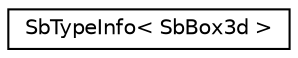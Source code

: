 digraph "Graphical Class Hierarchy"
{
 // LATEX_PDF_SIZE
  edge [fontname="Helvetica",fontsize="10",labelfontname="Helvetica",labelfontsize="10"];
  node [fontname="Helvetica",fontsize="10",shape=record];
  rankdir="LR";
  Node0 [label="SbTypeInfo\< SbBox3d \>",height=0.2,width=0.4,color="black", fillcolor="white", style="filled",URL="$structSbTypeInfo_3_01SbBox3d_01_4.html",tooltip=" "];
}
